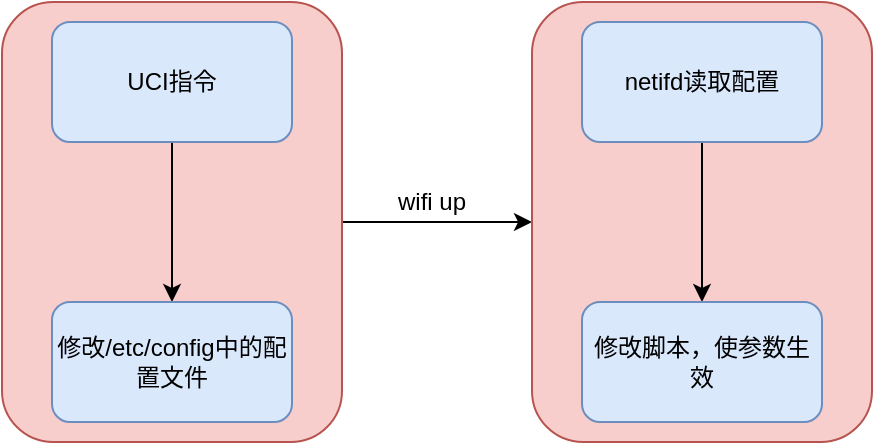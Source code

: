 <mxfile version="26.2.15">
  <diagram name="第 1 页" id="2XP6djzPhTmaVLWgBgzd">
    <mxGraphModel dx="824" dy="483" grid="1" gridSize="10" guides="1" tooltips="1" connect="1" arrows="1" fold="1" page="1" pageScale="1" pageWidth="827" pageHeight="1169" math="0" shadow="0">
      <root>
        <mxCell id="0" />
        <mxCell id="1" parent="0" />
        <mxCell id="fwSEFoUc2bM18Y4WtDjk-9" value="" style="edgeStyle=orthogonalEdgeStyle;rounded=0;orthogonalLoop=1;jettySize=auto;html=1;" edge="1" parent="1" source="fwSEFoUc2bM18Y4WtDjk-4" target="fwSEFoUc2bM18Y4WtDjk-5">
          <mxGeometry relative="1" as="geometry" />
        </mxCell>
        <mxCell id="fwSEFoUc2bM18Y4WtDjk-4" value="" style="rounded=1;whiteSpace=wrap;html=1;fillColor=#f8cecc;strokeColor=#b85450;" vertex="1" parent="1">
          <mxGeometry x="195" y="300" width="170" height="220" as="geometry" />
        </mxCell>
        <mxCell id="fwSEFoUc2bM18Y4WtDjk-3" value="" style="edgeStyle=orthogonalEdgeStyle;rounded=0;orthogonalLoop=1;jettySize=auto;html=1;" edge="1" parent="1" source="fwSEFoUc2bM18Y4WtDjk-1" target="fwSEFoUc2bM18Y4WtDjk-2">
          <mxGeometry relative="1" as="geometry" />
        </mxCell>
        <mxCell id="fwSEFoUc2bM18Y4WtDjk-1" value="UCI指令" style="rounded=1;whiteSpace=wrap;html=1;fillColor=#dae8fc;strokeColor=#6c8ebf;" vertex="1" parent="1">
          <mxGeometry x="220" y="310" width="120" height="60" as="geometry" />
        </mxCell>
        <mxCell id="fwSEFoUc2bM18Y4WtDjk-2" value="修改/etc/config中的配置文件" style="whiteSpace=wrap;html=1;fillColor=#dae8fc;strokeColor=#6c8ebf;rounded=1;" vertex="1" parent="1">
          <mxGeometry x="220" y="450" width="120" height="60" as="geometry" />
        </mxCell>
        <mxCell id="fwSEFoUc2bM18Y4WtDjk-5" value="" style="rounded=1;whiteSpace=wrap;html=1;fillColor=#f8cecc;strokeColor=#b85450;" vertex="1" parent="1">
          <mxGeometry x="460" y="300" width="170" height="220" as="geometry" />
        </mxCell>
        <mxCell id="fwSEFoUc2bM18Y4WtDjk-6" value="" style="edgeStyle=orthogonalEdgeStyle;rounded=0;orthogonalLoop=1;jettySize=auto;html=1;" edge="1" parent="1" source="fwSEFoUc2bM18Y4WtDjk-7" target="fwSEFoUc2bM18Y4WtDjk-8">
          <mxGeometry relative="1" as="geometry" />
        </mxCell>
        <mxCell id="fwSEFoUc2bM18Y4WtDjk-7" value="netifd读取配置" style="rounded=1;whiteSpace=wrap;html=1;fillColor=#dae8fc;strokeColor=#6c8ebf;" vertex="1" parent="1">
          <mxGeometry x="485" y="310" width="120" height="60" as="geometry" />
        </mxCell>
        <mxCell id="fwSEFoUc2bM18Y4WtDjk-8" value="修改脚本，使参数生效" style="whiteSpace=wrap;html=1;fillColor=#dae8fc;strokeColor=#6c8ebf;rounded=1;" vertex="1" parent="1">
          <mxGeometry x="485" y="450" width="120" height="60" as="geometry" />
        </mxCell>
        <mxCell id="fwSEFoUc2bM18Y4WtDjk-10" value="wifi up" style="text;html=1;align=center;verticalAlign=middle;whiteSpace=wrap;rounded=0;" vertex="1" parent="1">
          <mxGeometry x="380" y="390" width="60" height="20" as="geometry" />
        </mxCell>
      </root>
    </mxGraphModel>
  </diagram>
</mxfile>
